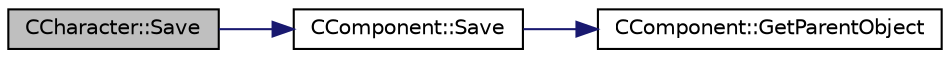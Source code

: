 digraph "CCharacter::Save"
{
 // LATEX_PDF_SIZE
  edge [fontname="Helvetica",fontsize="10",labelfontname="Helvetica",labelfontsize="10"];
  node [fontname="Helvetica",fontsize="10",shape=record];
  rankdir="LR";
  Node19 [label="CCharacter::Save",height=0.2,width=0.4,color="black", fillcolor="grey75", style="filled", fontcolor="black",tooltip="saves the component"];
  Node19 -> Node20 [color="midnightblue",fontsize="10",style="solid",fontname="Helvetica"];
  Node20 [label="CComponent::Save",height=0.2,width=0.4,color="black", fillcolor="white", style="filled",URL="$class_c_component.html#acd3219b90aa85de5d026d7d12bff7981",tooltip=" "];
  Node20 -> Node21 [color="midnightblue",fontsize="10",style="solid",fontname="Helvetica"];
  Node21 [label="CComponent::GetParentObject",height=0.2,width=0.4,color="black", fillcolor="white", style="filled",URL="$class_c_component.html#a460c951a4f15f3d4af3cb7216ab838d9",tooltip="parent object accessor"];
}
